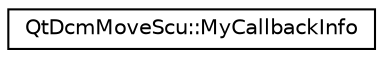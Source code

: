 digraph "Graphical Class Hierarchy"
{
  edge [fontname="Helvetica",fontsize="10",labelfontname="Helvetica",labelfontsize="10"];
  node [fontname="Helvetica",fontsize="10",shape=record];
  rankdir="LR";
  Node1 [label="QtDcmMoveScu::MyCallbackInfo",height=0.2,width=0.4,color="black", fillcolor="white", style="filled",URL="$structQtDcmMoveScu_1_1MyCallbackInfo.html"];
}
